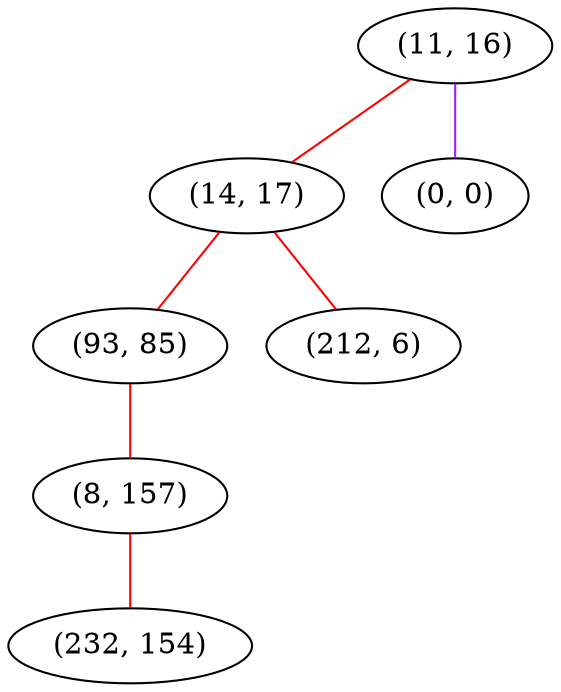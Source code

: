 graph "" {
"(11, 16)";
"(14, 17)";
"(0, 0)";
"(93, 85)";
"(8, 157)";
"(212, 6)";
"(232, 154)";
"(11, 16)" -- "(14, 17)"  [color=red, key=0, weight=1];
"(11, 16)" -- "(0, 0)"  [color=purple, key=0, weight=4];
"(14, 17)" -- "(93, 85)"  [color=red, key=0, weight=1];
"(14, 17)" -- "(212, 6)"  [color=red, key=0, weight=1];
"(93, 85)" -- "(8, 157)"  [color=red, key=0, weight=1];
"(8, 157)" -- "(232, 154)"  [color=red, key=0, weight=1];
}
